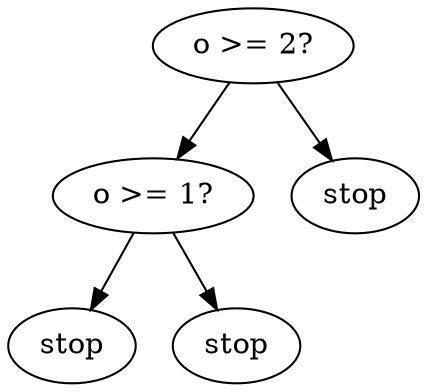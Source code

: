 digraph tree {
    "0x0" [label="o >= 2?"];
    "0x1" [label="o >= 1?"];
    "0x2" [label="stop"];
    "0x3" [label="stop"];
    "0x4" [label="stop"];
    "0x0" -> "0x1";
    "0x0" -> "0x4";
    "0x1" -> "0x2";
    "0x1" -> "0x3";
}
